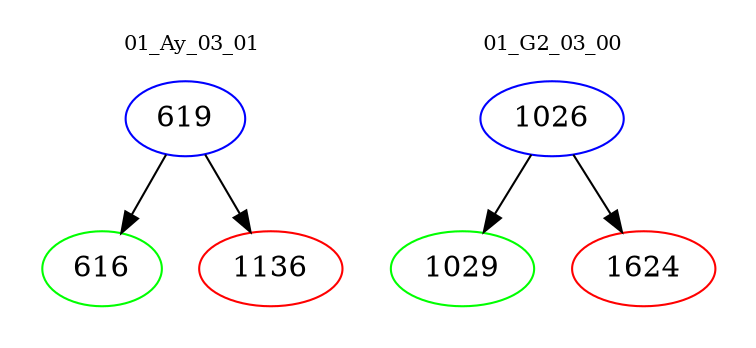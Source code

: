 digraph{
subgraph cluster_0 {
color = white
label = "01_Ay_03_01";
fontsize=10;
T0_619 [label="619", color="blue"]
T0_619 -> T0_616 [color="black"]
T0_616 [label="616", color="green"]
T0_619 -> T0_1136 [color="black"]
T0_1136 [label="1136", color="red"]
}
subgraph cluster_1 {
color = white
label = "01_G2_03_00";
fontsize=10;
T1_1026 [label="1026", color="blue"]
T1_1026 -> T1_1029 [color="black"]
T1_1029 [label="1029", color="green"]
T1_1026 -> T1_1624 [color="black"]
T1_1624 [label="1624", color="red"]
}
}
